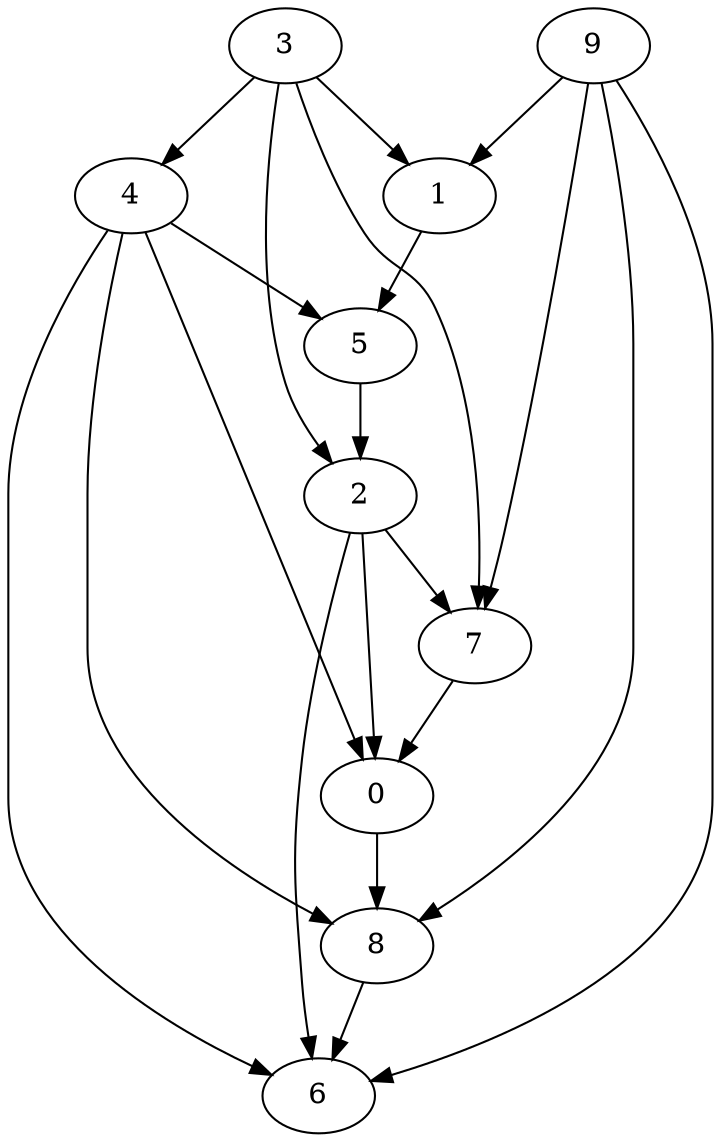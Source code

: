 strict digraph  {
	0	 [pos="0.526441478403,5.01356858148"];
	8	 [pos="0.307146083005,6.01699796157"];
	0 -> 8;
	1	 [pos="0.1044666251,1.00083016712"];
	5	 [pos="0.196145963023,2.00393235091"];
	1 -> 5;
	2	 [pos="0.449524525569,3.01016253329"];
	2 -> 0;
	6	 [pos="0.233527229683,7.02023221925"];
	2 -> 6;
	7	 [pos="0.345055261359,4.01016530461"];
	2 -> 7;
	3	 [pos="0.671554763674,0.0"];
	3 -> 1;
	3 -> 2;
	4	 [pos="0.597781008091,1.00018359768"];
	3 -> 4;
	3 -> 7;
	4 -> 0;
	4 -> 5;
	4 -> 6;
	4 -> 8;
	5 -> 2;
	7 -> 0;
	8 -> 6;
	9	 [pos="0.0,0.000632578314919"];
	9 -> 1;
	9 -> 6;
	9 -> 7;
	9 -> 8;
}
